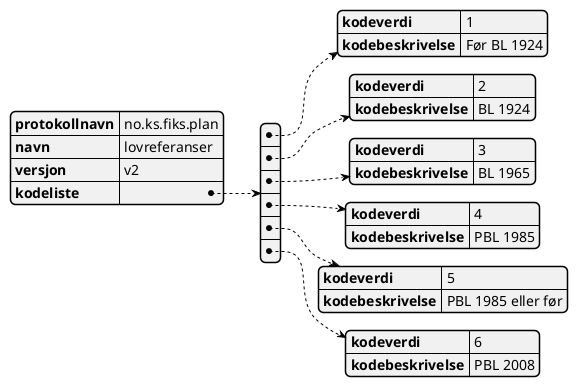 @startjson
{
  "protokollnavn": "no.ks.fiks.plan",
  "navn": "lovreferanser",
  "versjon": "v2",
  "kodeliste": [
    {
      "kodeverdi" : "1",
      "kodebeskrivelse" : "Før BL 1924"
    },
    {
      "kodeverdi" : "2",
      "kodebeskrivelse" : "BL 1924"
    },
    {
      "kodeverdi" : "3",
      "kodebeskrivelse" : "BL 1965"
    },
    {
      "kodeverdi" : "4",
      "kodebeskrivelse" : "PBL 1985"
    },
    {
      "kodeverdi" : "5",
      "kodebeskrivelse" : "PBL 1985 eller før"
    },
    {
      "kodeverdi" : "6",
      "kodebeskrivelse" : "PBL 2008"
    }
  ]
}
@endjson